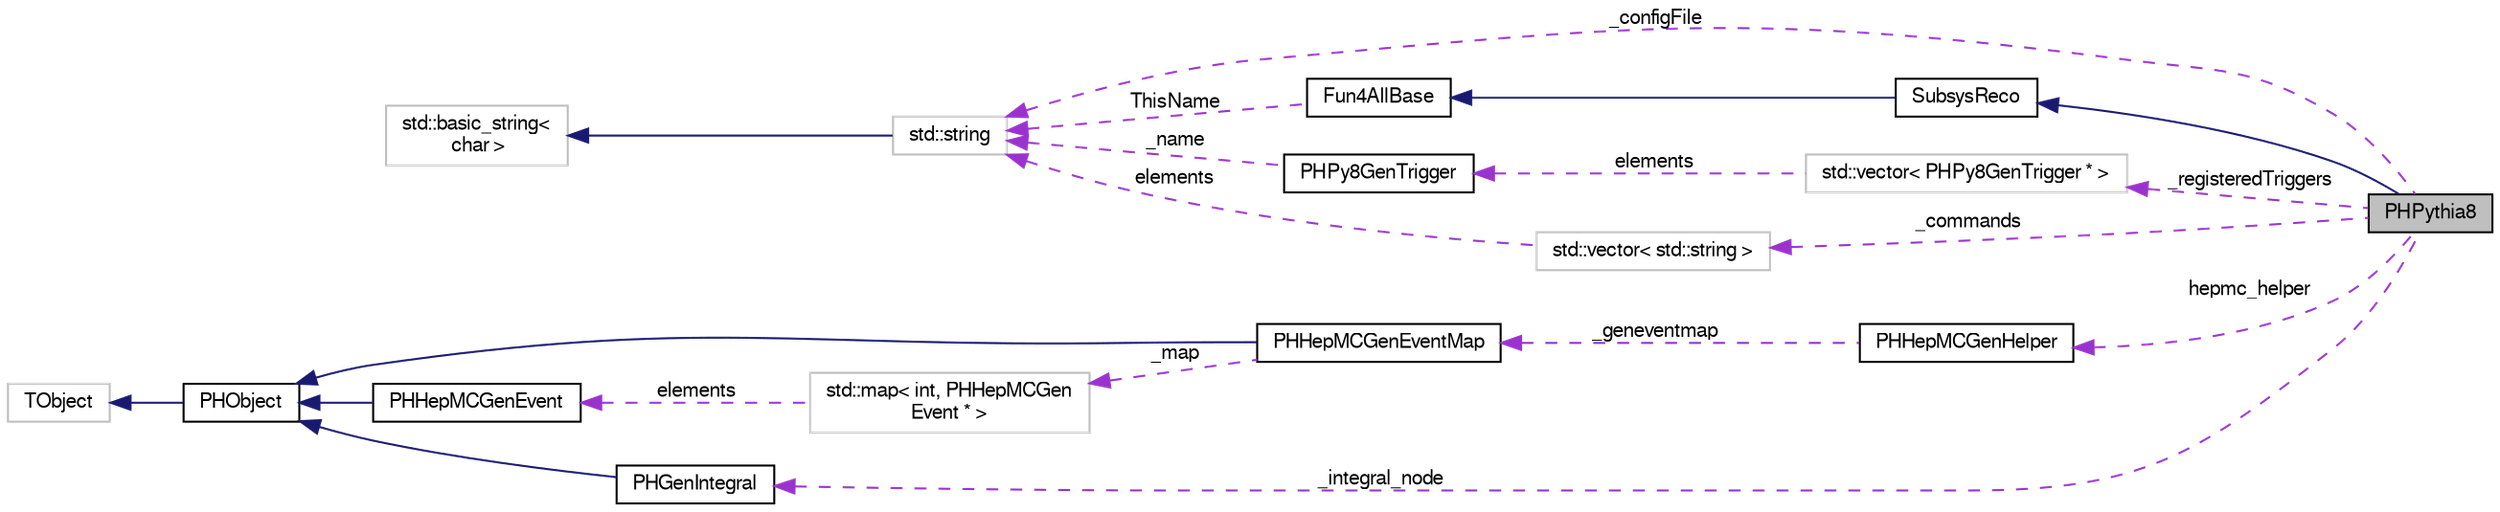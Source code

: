 digraph "PHPythia8"
{
  bgcolor="transparent";
  edge [fontname="FreeSans",fontsize="10",labelfontname="FreeSans",labelfontsize="10"];
  node [fontname="FreeSans",fontsize="10",shape=record];
  rankdir="LR";
  Node1 [label="PHPythia8",height=0.2,width=0.4,color="black", fillcolor="grey75", style="filled" fontcolor="black"];
  Node2 -> Node1 [dir="back",color="midnightblue",fontsize="10",style="solid",fontname="FreeSans"];
  Node2 [label="SubsysReco",height=0.2,width=0.4,color="black",URL="$d0/d32/classSubsysReco.html"];
  Node3 -> Node2 [dir="back",color="midnightblue",fontsize="10",style="solid",fontname="FreeSans"];
  Node3 [label="Fun4AllBase",height=0.2,width=0.4,color="black",URL="$d5/dec/classFun4AllBase.html"];
  Node4 -> Node3 [dir="back",color="darkorchid3",fontsize="10",style="dashed",label=" ThisName" ,fontname="FreeSans"];
  Node4 [label="std::string",height=0.2,width=0.4,color="grey75",tooltip="STL class. "];
  Node5 -> Node4 [dir="back",color="midnightblue",fontsize="10",style="solid",fontname="FreeSans"];
  Node5 [label="std::basic_string\<\l char \>",height=0.2,width=0.4,color="grey75",tooltip="STL class. "];
  Node6 -> Node1 [dir="back",color="darkorchid3",fontsize="10",style="dashed",label=" hepmc_helper" ,fontname="FreeSans"];
  Node6 [label="PHHepMCGenHelper",height=0.2,width=0.4,color="black",URL="$dd/d2a/classPHHepMCGenHelper.html",tooltip="PHHepMCGenHelper provides service of DST upload of HepMC subevent, vertex assignment and random gener..."];
  Node7 -> Node6 [dir="back",color="darkorchid3",fontsize="10",style="dashed",label=" _geneventmap" ,fontname="FreeSans"];
  Node7 [label="PHHepMCGenEventMap",height=0.2,width=0.4,color="black",URL="$d5/d41/classPHHepMCGenEventMap.html",tooltip="PHHepMCGenEventMap is collection of HEPMC events input into this simulation map of embedding ID -&gt; PH..."];
  Node8 -> Node7 [dir="back",color="midnightblue",fontsize="10",style="solid",fontname="FreeSans"];
  Node8 [label="PHObject",height=0.2,width=0.4,color="black",URL="$d9/d24/classPHObject.html"];
  Node9 -> Node8 [dir="back",color="midnightblue",fontsize="10",style="solid",fontname="FreeSans"];
  Node9 [label="TObject",height=0.2,width=0.4,color="grey75"];
  Node10 -> Node7 [dir="back",color="darkorchid3",fontsize="10",style="dashed",label=" _map" ,fontname="FreeSans"];
  Node10 [label="std::map\< int, PHHepMCGen\lEvent * \>",height=0.2,width=0.4,color="grey75"];
  Node11 -> Node10 [dir="back",color="darkorchid3",fontsize="10",style="dashed",label=" elements" ,fontname="FreeSans"];
  Node11 [label="PHHepMCGenEvent",height=0.2,width=0.4,color="black",URL="$d7/d7b/classPHHepMCGenEvent.html"];
  Node8 -> Node11 [dir="back",color="midnightblue",fontsize="10",style="solid",fontname="FreeSans"];
  Node12 -> Node1 [dir="back",color="darkorchid3",fontsize="10",style="dashed",label=" _integral_node" ,fontname="FreeSans"];
  Node12 [label="PHGenIntegral",height=0.2,width=0.4,color="black",URL="$d8/d0e/classPHGenIntegral.html",tooltip="PHGenIntegral. "];
  Node8 -> Node12 [dir="back",color="midnightblue",fontsize="10",style="solid",fontname="FreeSans"];
  Node13 -> Node1 [dir="back",color="darkorchid3",fontsize="10",style="dashed",label=" _registeredTriggers" ,fontname="FreeSans"];
  Node13 [label="std::vector\< PHPy8GenTrigger * \>",height=0.2,width=0.4,color="grey75"];
  Node14 -> Node13 [dir="back",color="darkorchid3",fontsize="10",style="dashed",label=" elements" ,fontname="FreeSans"];
  Node14 [label="PHPy8GenTrigger",height=0.2,width=0.4,color="black",URL="$db/df0/classPHPy8GenTrigger.html"];
  Node4 -> Node14 [dir="back",color="darkorchid3",fontsize="10",style="dashed",label=" _name" ,fontname="FreeSans"];
  Node4 -> Node1 [dir="back",color="darkorchid3",fontsize="10",style="dashed",label=" _configFile" ,fontname="FreeSans"];
  Node15 -> Node1 [dir="back",color="darkorchid3",fontsize="10",style="dashed",label=" _commands" ,fontname="FreeSans"];
  Node15 [label="std::vector\< std::string \>",height=0.2,width=0.4,color="grey75"];
  Node4 -> Node15 [dir="back",color="darkorchid3",fontsize="10",style="dashed",label=" elements" ,fontname="FreeSans"];
}
